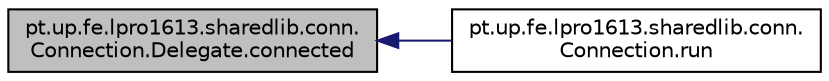 digraph "pt.up.fe.lpro1613.sharedlib.conn.Connection.Delegate.connected"
{
  edge [fontname="Helvetica",fontsize="10",labelfontname="Helvetica",labelfontsize="10"];
  node [fontname="Helvetica",fontsize="10",shape=record];
  rankdir="LR";
  Node1 [label="pt.up.fe.lpro1613.sharedlib.conn.\lConnection.Delegate.connected",height=0.2,width=0.4,color="black", fillcolor="grey75", style="filled", fontcolor="black"];
  Node1 -> Node2 [dir="back",color="midnightblue",fontsize="10",style="solid",fontname="Helvetica"];
  Node2 [label="pt.up.fe.lpro1613.sharedlib.conn.\lConnection.run",height=0.2,width=0.4,color="black", fillcolor="white", style="filled",URL="$classpt_1_1up_1_1fe_1_1lpro1613_1_1sharedlib_1_1conn_1_1_connection.html#ad2971acbca89cf81dcb5fe0ece0a53c4"];
}
